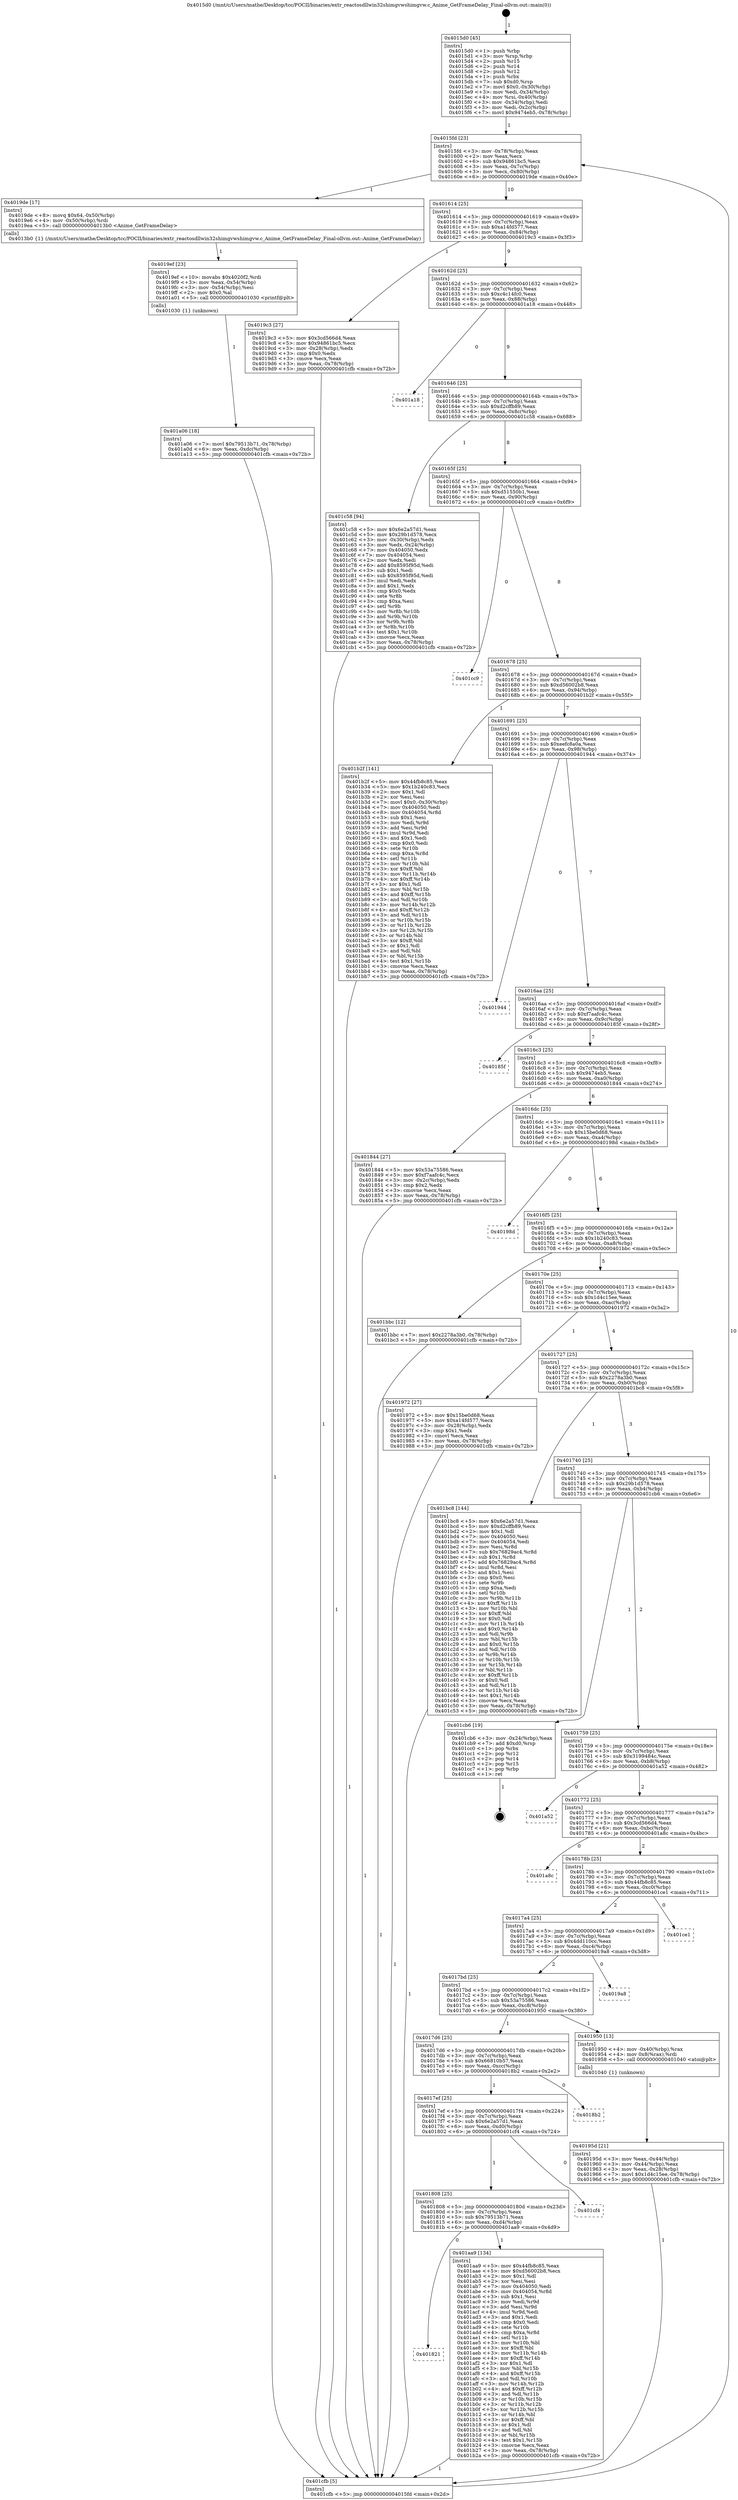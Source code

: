 digraph "0x4015d0" {
  label = "0x4015d0 (/mnt/c/Users/mathe/Desktop/tcc/POCII/binaries/extr_reactosdllwin32shimgvwshimgvw.c_Anime_GetFrameDelay_Final-ollvm.out::main(0))"
  labelloc = "t"
  node[shape=record]

  Entry [label="",width=0.3,height=0.3,shape=circle,fillcolor=black,style=filled]
  "0x4015fd" [label="{
     0x4015fd [23]\l
     | [instrs]\l
     &nbsp;&nbsp;0x4015fd \<+3\>: mov -0x78(%rbp),%eax\l
     &nbsp;&nbsp;0x401600 \<+2\>: mov %eax,%ecx\l
     &nbsp;&nbsp;0x401602 \<+6\>: sub $0x94861bc5,%ecx\l
     &nbsp;&nbsp;0x401608 \<+3\>: mov %eax,-0x7c(%rbp)\l
     &nbsp;&nbsp;0x40160b \<+3\>: mov %ecx,-0x80(%rbp)\l
     &nbsp;&nbsp;0x40160e \<+6\>: je 00000000004019de \<main+0x40e\>\l
  }"]
  "0x4019de" [label="{
     0x4019de [17]\l
     | [instrs]\l
     &nbsp;&nbsp;0x4019de \<+8\>: movq $0x64,-0x50(%rbp)\l
     &nbsp;&nbsp;0x4019e6 \<+4\>: mov -0x50(%rbp),%rdi\l
     &nbsp;&nbsp;0x4019ea \<+5\>: call 00000000004013b0 \<Anime_GetFrameDelay\>\l
     | [calls]\l
     &nbsp;&nbsp;0x4013b0 \{1\} (/mnt/c/Users/mathe/Desktop/tcc/POCII/binaries/extr_reactosdllwin32shimgvwshimgvw.c_Anime_GetFrameDelay_Final-ollvm.out::Anime_GetFrameDelay)\l
  }"]
  "0x401614" [label="{
     0x401614 [25]\l
     | [instrs]\l
     &nbsp;&nbsp;0x401614 \<+5\>: jmp 0000000000401619 \<main+0x49\>\l
     &nbsp;&nbsp;0x401619 \<+3\>: mov -0x7c(%rbp),%eax\l
     &nbsp;&nbsp;0x40161c \<+5\>: sub $0xa14fd577,%eax\l
     &nbsp;&nbsp;0x401621 \<+6\>: mov %eax,-0x84(%rbp)\l
     &nbsp;&nbsp;0x401627 \<+6\>: je 00000000004019c3 \<main+0x3f3\>\l
  }"]
  Exit [label="",width=0.3,height=0.3,shape=circle,fillcolor=black,style=filled,peripheries=2]
  "0x4019c3" [label="{
     0x4019c3 [27]\l
     | [instrs]\l
     &nbsp;&nbsp;0x4019c3 \<+5\>: mov $0x3cd566d4,%eax\l
     &nbsp;&nbsp;0x4019c8 \<+5\>: mov $0x94861bc5,%ecx\l
     &nbsp;&nbsp;0x4019cd \<+3\>: mov -0x28(%rbp),%edx\l
     &nbsp;&nbsp;0x4019d0 \<+3\>: cmp $0x0,%edx\l
     &nbsp;&nbsp;0x4019d3 \<+3\>: cmove %ecx,%eax\l
     &nbsp;&nbsp;0x4019d6 \<+3\>: mov %eax,-0x78(%rbp)\l
     &nbsp;&nbsp;0x4019d9 \<+5\>: jmp 0000000000401cfb \<main+0x72b\>\l
  }"]
  "0x40162d" [label="{
     0x40162d [25]\l
     | [instrs]\l
     &nbsp;&nbsp;0x40162d \<+5\>: jmp 0000000000401632 \<main+0x62\>\l
     &nbsp;&nbsp;0x401632 \<+3\>: mov -0x7c(%rbp),%eax\l
     &nbsp;&nbsp;0x401635 \<+5\>: sub $0xc4c14fc0,%eax\l
     &nbsp;&nbsp;0x40163a \<+6\>: mov %eax,-0x88(%rbp)\l
     &nbsp;&nbsp;0x401640 \<+6\>: je 0000000000401a18 \<main+0x448\>\l
  }"]
  "0x401821" [label="{
     0x401821\l
  }", style=dashed]
  "0x401a18" [label="{
     0x401a18\l
  }", style=dashed]
  "0x401646" [label="{
     0x401646 [25]\l
     | [instrs]\l
     &nbsp;&nbsp;0x401646 \<+5\>: jmp 000000000040164b \<main+0x7b\>\l
     &nbsp;&nbsp;0x40164b \<+3\>: mov -0x7c(%rbp),%eax\l
     &nbsp;&nbsp;0x40164e \<+5\>: sub $0xd2cffb89,%eax\l
     &nbsp;&nbsp;0x401653 \<+6\>: mov %eax,-0x8c(%rbp)\l
     &nbsp;&nbsp;0x401659 \<+6\>: je 0000000000401c58 \<main+0x688\>\l
  }"]
  "0x401aa9" [label="{
     0x401aa9 [134]\l
     | [instrs]\l
     &nbsp;&nbsp;0x401aa9 \<+5\>: mov $0x44fb8c85,%eax\l
     &nbsp;&nbsp;0x401aae \<+5\>: mov $0xd56002b8,%ecx\l
     &nbsp;&nbsp;0x401ab3 \<+2\>: mov $0x1,%dl\l
     &nbsp;&nbsp;0x401ab5 \<+2\>: xor %esi,%esi\l
     &nbsp;&nbsp;0x401ab7 \<+7\>: mov 0x404050,%edi\l
     &nbsp;&nbsp;0x401abe \<+8\>: mov 0x404054,%r8d\l
     &nbsp;&nbsp;0x401ac6 \<+3\>: sub $0x1,%esi\l
     &nbsp;&nbsp;0x401ac9 \<+3\>: mov %edi,%r9d\l
     &nbsp;&nbsp;0x401acc \<+3\>: add %esi,%r9d\l
     &nbsp;&nbsp;0x401acf \<+4\>: imul %r9d,%edi\l
     &nbsp;&nbsp;0x401ad3 \<+3\>: and $0x1,%edi\l
     &nbsp;&nbsp;0x401ad6 \<+3\>: cmp $0x0,%edi\l
     &nbsp;&nbsp;0x401ad9 \<+4\>: sete %r10b\l
     &nbsp;&nbsp;0x401add \<+4\>: cmp $0xa,%r8d\l
     &nbsp;&nbsp;0x401ae1 \<+4\>: setl %r11b\l
     &nbsp;&nbsp;0x401ae5 \<+3\>: mov %r10b,%bl\l
     &nbsp;&nbsp;0x401ae8 \<+3\>: xor $0xff,%bl\l
     &nbsp;&nbsp;0x401aeb \<+3\>: mov %r11b,%r14b\l
     &nbsp;&nbsp;0x401aee \<+4\>: xor $0xff,%r14b\l
     &nbsp;&nbsp;0x401af2 \<+3\>: xor $0x1,%dl\l
     &nbsp;&nbsp;0x401af5 \<+3\>: mov %bl,%r15b\l
     &nbsp;&nbsp;0x401af8 \<+4\>: and $0xff,%r15b\l
     &nbsp;&nbsp;0x401afc \<+3\>: and %dl,%r10b\l
     &nbsp;&nbsp;0x401aff \<+3\>: mov %r14b,%r12b\l
     &nbsp;&nbsp;0x401b02 \<+4\>: and $0xff,%r12b\l
     &nbsp;&nbsp;0x401b06 \<+3\>: and %dl,%r11b\l
     &nbsp;&nbsp;0x401b09 \<+3\>: or %r10b,%r15b\l
     &nbsp;&nbsp;0x401b0c \<+3\>: or %r11b,%r12b\l
     &nbsp;&nbsp;0x401b0f \<+3\>: xor %r12b,%r15b\l
     &nbsp;&nbsp;0x401b12 \<+3\>: or %r14b,%bl\l
     &nbsp;&nbsp;0x401b15 \<+3\>: xor $0xff,%bl\l
     &nbsp;&nbsp;0x401b18 \<+3\>: or $0x1,%dl\l
     &nbsp;&nbsp;0x401b1b \<+2\>: and %dl,%bl\l
     &nbsp;&nbsp;0x401b1d \<+3\>: or %bl,%r15b\l
     &nbsp;&nbsp;0x401b20 \<+4\>: test $0x1,%r15b\l
     &nbsp;&nbsp;0x401b24 \<+3\>: cmovne %ecx,%eax\l
     &nbsp;&nbsp;0x401b27 \<+3\>: mov %eax,-0x78(%rbp)\l
     &nbsp;&nbsp;0x401b2a \<+5\>: jmp 0000000000401cfb \<main+0x72b\>\l
  }"]
  "0x401c58" [label="{
     0x401c58 [94]\l
     | [instrs]\l
     &nbsp;&nbsp;0x401c58 \<+5\>: mov $0x6e2a57d1,%eax\l
     &nbsp;&nbsp;0x401c5d \<+5\>: mov $0x29b1d578,%ecx\l
     &nbsp;&nbsp;0x401c62 \<+3\>: mov -0x30(%rbp),%edx\l
     &nbsp;&nbsp;0x401c65 \<+3\>: mov %edx,-0x24(%rbp)\l
     &nbsp;&nbsp;0x401c68 \<+7\>: mov 0x404050,%edx\l
     &nbsp;&nbsp;0x401c6f \<+7\>: mov 0x404054,%esi\l
     &nbsp;&nbsp;0x401c76 \<+2\>: mov %edx,%edi\l
     &nbsp;&nbsp;0x401c78 \<+6\>: add $0x8595f95d,%edi\l
     &nbsp;&nbsp;0x401c7e \<+3\>: sub $0x1,%edi\l
     &nbsp;&nbsp;0x401c81 \<+6\>: sub $0x8595f95d,%edi\l
     &nbsp;&nbsp;0x401c87 \<+3\>: imul %edi,%edx\l
     &nbsp;&nbsp;0x401c8a \<+3\>: and $0x1,%edx\l
     &nbsp;&nbsp;0x401c8d \<+3\>: cmp $0x0,%edx\l
     &nbsp;&nbsp;0x401c90 \<+4\>: sete %r8b\l
     &nbsp;&nbsp;0x401c94 \<+3\>: cmp $0xa,%esi\l
     &nbsp;&nbsp;0x401c97 \<+4\>: setl %r9b\l
     &nbsp;&nbsp;0x401c9b \<+3\>: mov %r8b,%r10b\l
     &nbsp;&nbsp;0x401c9e \<+3\>: and %r9b,%r10b\l
     &nbsp;&nbsp;0x401ca1 \<+3\>: xor %r9b,%r8b\l
     &nbsp;&nbsp;0x401ca4 \<+3\>: or %r8b,%r10b\l
     &nbsp;&nbsp;0x401ca7 \<+4\>: test $0x1,%r10b\l
     &nbsp;&nbsp;0x401cab \<+3\>: cmovne %ecx,%eax\l
     &nbsp;&nbsp;0x401cae \<+3\>: mov %eax,-0x78(%rbp)\l
     &nbsp;&nbsp;0x401cb1 \<+5\>: jmp 0000000000401cfb \<main+0x72b\>\l
  }"]
  "0x40165f" [label="{
     0x40165f [25]\l
     | [instrs]\l
     &nbsp;&nbsp;0x40165f \<+5\>: jmp 0000000000401664 \<main+0x94\>\l
     &nbsp;&nbsp;0x401664 \<+3\>: mov -0x7c(%rbp),%eax\l
     &nbsp;&nbsp;0x401667 \<+5\>: sub $0xd51550b1,%eax\l
     &nbsp;&nbsp;0x40166c \<+6\>: mov %eax,-0x90(%rbp)\l
     &nbsp;&nbsp;0x401672 \<+6\>: je 0000000000401cc9 \<main+0x6f9\>\l
  }"]
  "0x401808" [label="{
     0x401808 [25]\l
     | [instrs]\l
     &nbsp;&nbsp;0x401808 \<+5\>: jmp 000000000040180d \<main+0x23d\>\l
     &nbsp;&nbsp;0x40180d \<+3\>: mov -0x7c(%rbp),%eax\l
     &nbsp;&nbsp;0x401810 \<+5\>: sub $0x79513b71,%eax\l
     &nbsp;&nbsp;0x401815 \<+6\>: mov %eax,-0xd4(%rbp)\l
     &nbsp;&nbsp;0x40181b \<+6\>: je 0000000000401aa9 \<main+0x4d9\>\l
  }"]
  "0x401cc9" [label="{
     0x401cc9\l
  }", style=dashed]
  "0x401678" [label="{
     0x401678 [25]\l
     | [instrs]\l
     &nbsp;&nbsp;0x401678 \<+5\>: jmp 000000000040167d \<main+0xad\>\l
     &nbsp;&nbsp;0x40167d \<+3\>: mov -0x7c(%rbp),%eax\l
     &nbsp;&nbsp;0x401680 \<+5\>: sub $0xd56002b8,%eax\l
     &nbsp;&nbsp;0x401685 \<+6\>: mov %eax,-0x94(%rbp)\l
     &nbsp;&nbsp;0x40168b \<+6\>: je 0000000000401b2f \<main+0x55f\>\l
  }"]
  "0x401cf4" [label="{
     0x401cf4\l
  }", style=dashed]
  "0x401b2f" [label="{
     0x401b2f [141]\l
     | [instrs]\l
     &nbsp;&nbsp;0x401b2f \<+5\>: mov $0x44fb8c85,%eax\l
     &nbsp;&nbsp;0x401b34 \<+5\>: mov $0x1b240c83,%ecx\l
     &nbsp;&nbsp;0x401b39 \<+2\>: mov $0x1,%dl\l
     &nbsp;&nbsp;0x401b3b \<+2\>: xor %esi,%esi\l
     &nbsp;&nbsp;0x401b3d \<+7\>: movl $0x0,-0x30(%rbp)\l
     &nbsp;&nbsp;0x401b44 \<+7\>: mov 0x404050,%edi\l
     &nbsp;&nbsp;0x401b4b \<+8\>: mov 0x404054,%r8d\l
     &nbsp;&nbsp;0x401b53 \<+3\>: sub $0x1,%esi\l
     &nbsp;&nbsp;0x401b56 \<+3\>: mov %edi,%r9d\l
     &nbsp;&nbsp;0x401b59 \<+3\>: add %esi,%r9d\l
     &nbsp;&nbsp;0x401b5c \<+4\>: imul %r9d,%edi\l
     &nbsp;&nbsp;0x401b60 \<+3\>: and $0x1,%edi\l
     &nbsp;&nbsp;0x401b63 \<+3\>: cmp $0x0,%edi\l
     &nbsp;&nbsp;0x401b66 \<+4\>: sete %r10b\l
     &nbsp;&nbsp;0x401b6a \<+4\>: cmp $0xa,%r8d\l
     &nbsp;&nbsp;0x401b6e \<+4\>: setl %r11b\l
     &nbsp;&nbsp;0x401b72 \<+3\>: mov %r10b,%bl\l
     &nbsp;&nbsp;0x401b75 \<+3\>: xor $0xff,%bl\l
     &nbsp;&nbsp;0x401b78 \<+3\>: mov %r11b,%r14b\l
     &nbsp;&nbsp;0x401b7b \<+4\>: xor $0xff,%r14b\l
     &nbsp;&nbsp;0x401b7f \<+3\>: xor $0x1,%dl\l
     &nbsp;&nbsp;0x401b82 \<+3\>: mov %bl,%r15b\l
     &nbsp;&nbsp;0x401b85 \<+4\>: and $0xff,%r15b\l
     &nbsp;&nbsp;0x401b89 \<+3\>: and %dl,%r10b\l
     &nbsp;&nbsp;0x401b8c \<+3\>: mov %r14b,%r12b\l
     &nbsp;&nbsp;0x401b8f \<+4\>: and $0xff,%r12b\l
     &nbsp;&nbsp;0x401b93 \<+3\>: and %dl,%r11b\l
     &nbsp;&nbsp;0x401b96 \<+3\>: or %r10b,%r15b\l
     &nbsp;&nbsp;0x401b99 \<+3\>: or %r11b,%r12b\l
     &nbsp;&nbsp;0x401b9c \<+3\>: xor %r12b,%r15b\l
     &nbsp;&nbsp;0x401b9f \<+3\>: or %r14b,%bl\l
     &nbsp;&nbsp;0x401ba2 \<+3\>: xor $0xff,%bl\l
     &nbsp;&nbsp;0x401ba5 \<+3\>: or $0x1,%dl\l
     &nbsp;&nbsp;0x401ba8 \<+2\>: and %dl,%bl\l
     &nbsp;&nbsp;0x401baa \<+3\>: or %bl,%r15b\l
     &nbsp;&nbsp;0x401bad \<+4\>: test $0x1,%r15b\l
     &nbsp;&nbsp;0x401bb1 \<+3\>: cmovne %ecx,%eax\l
     &nbsp;&nbsp;0x401bb4 \<+3\>: mov %eax,-0x78(%rbp)\l
     &nbsp;&nbsp;0x401bb7 \<+5\>: jmp 0000000000401cfb \<main+0x72b\>\l
  }"]
  "0x401691" [label="{
     0x401691 [25]\l
     | [instrs]\l
     &nbsp;&nbsp;0x401691 \<+5\>: jmp 0000000000401696 \<main+0xc6\>\l
     &nbsp;&nbsp;0x401696 \<+3\>: mov -0x7c(%rbp),%eax\l
     &nbsp;&nbsp;0x401699 \<+5\>: sub $0xeefc8a0a,%eax\l
     &nbsp;&nbsp;0x40169e \<+6\>: mov %eax,-0x98(%rbp)\l
     &nbsp;&nbsp;0x4016a4 \<+6\>: je 0000000000401944 \<main+0x374\>\l
  }"]
  "0x4017ef" [label="{
     0x4017ef [25]\l
     | [instrs]\l
     &nbsp;&nbsp;0x4017ef \<+5\>: jmp 00000000004017f4 \<main+0x224\>\l
     &nbsp;&nbsp;0x4017f4 \<+3\>: mov -0x7c(%rbp),%eax\l
     &nbsp;&nbsp;0x4017f7 \<+5\>: sub $0x6e2a57d1,%eax\l
     &nbsp;&nbsp;0x4017fc \<+6\>: mov %eax,-0xd0(%rbp)\l
     &nbsp;&nbsp;0x401802 \<+6\>: je 0000000000401cf4 \<main+0x724\>\l
  }"]
  "0x401944" [label="{
     0x401944\l
  }", style=dashed]
  "0x4016aa" [label="{
     0x4016aa [25]\l
     | [instrs]\l
     &nbsp;&nbsp;0x4016aa \<+5\>: jmp 00000000004016af \<main+0xdf\>\l
     &nbsp;&nbsp;0x4016af \<+3\>: mov -0x7c(%rbp),%eax\l
     &nbsp;&nbsp;0x4016b2 \<+5\>: sub $0xf7aafc4c,%eax\l
     &nbsp;&nbsp;0x4016b7 \<+6\>: mov %eax,-0x9c(%rbp)\l
     &nbsp;&nbsp;0x4016bd \<+6\>: je 000000000040185f \<main+0x28f\>\l
  }"]
  "0x4018b2" [label="{
     0x4018b2\l
  }", style=dashed]
  "0x40185f" [label="{
     0x40185f\l
  }", style=dashed]
  "0x4016c3" [label="{
     0x4016c3 [25]\l
     | [instrs]\l
     &nbsp;&nbsp;0x4016c3 \<+5\>: jmp 00000000004016c8 \<main+0xf8\>\l
     &nbsp;&nbsp;0x4016c8 \<+3\>: mov -0x7c(%rbp),%eax\l
     &nbsp;&nbsp;0x4016cb \<+5\>: sub $0x9474eb5,%eax\l
     &nbsp;&nbsp;0x4016d0 \<+6\>: mov %eax,-0xa0(%rbp)\l
     &nbsp;&nbsp;0x4016d6 \<+6\>: je 0000000000401844 \<main+0x274\>\l
  }"]
  "0x401a06" [label="{
     0x401a06 [18]\l
     | [instrs]\l
     &nbsp;&nbsp;0x401a06 \<+7\>: movl $0x79513b71,-0x78(%rbp)\l
     &nbsp;&nbsp;0x401a0d \<+6\>: mov %eax,-0xdc(%rbp)\l
     &nbsp;&nbsp;0x401a13 \<+5\>: jmp 0000000000401cfb \<main+0x72b\>\l
  }"]
  "0x401844" [label="{
     0x401844 [27]\l
     | [instrs]\l
     &nbsp;&nbsp;0x401844 \<+5\>: mov $0x53a75586,%eax\l
     &nbsp;&nbsp;0x401849 \<+5\>: mov $0xf7aafc4c,%ecx\l
     &nbsp;&nbsp;0x40184e \<+3\>: mov -0x2c(%rbp),%edx\l
     &nbsp;&nbsp;0x401851 \<+3\>: cmp $0x2,%edx\l
     &nbsp;&nbsp;0x401854 \<+3\>: cmovne %ecx,%eax\l
     &nbsp;&nbsp;0x401857 \<+3\>: mov %eax,-0x78(%rbp)\l
     &nbsp;&nbsp;0x40185a \<+5\>: jmp 0000000000401cfb \<main+0x72b\>\l
  }"]
  "0x4016dc" [label="{
     0x4016dc [25]\l
     | [instrs]\l
     &nbsp;&nbsp;0x4016dc \<+5\>: jmp 00000000004016e1 \<main+0x111\>\l
     &nbsp;&nbsp;0x4016e1 \<+3\>: mov -0x7c(%rbp),%eax\l
     &nbsp;&nbsp;0x4016e4 \<+5\>: sub $0x15be0d68,%eax\l
     &nbsp;&nbsp;0x4016e9 \<+6\>: mov %eax,-0xa4(%rbp)\l
     &nbsp;&nbsp;0x4016ef \<+6\>: je 000000000040198d \<main+0x3bd\>\l
  }"]
  "0x401cfb" [label="{
     0x401cfb [5]\l
     | [instrs]\l
     &nbsp;&nbsp;0x401cfb \<+5\>: jmp 00000000004015fd \<main+0x2d\>\l
  }"]
  "0x4015d0" [label="{
     0x4015d0 [45]\l
     | [instrs]\l
     &nbsp;&nbsp;0x4015d0 \<+1\>: push %rbp\l
     &nbsp;&nbsp;0x4015d1 \<+3\>: mov %rsp,%rbp\l
     &nbsp;&nbsp;0x4015d4 \<+2\>: push %r15\l
     &nbsp;&nbsp;0x4015d6 \<+2\>: push %r14\l
     &nbsp;&nbsp;0x4015d8 \<+2\>: push %r12\l
     &nbsp;&nbsp;0x4015da \<+1\>: push %rbx\l
     &nbsp;&nbsp;0x4015db \<+7\>: sub $0xd0,%rsp\l
     &nbsp;&nbsp;0x4015e2 \<+7\>: movl $0x0,-0x30(%rbp)\l
     &nbsp;&nbsp;0x4015e9 \<+3\>: mov %edi,-0x34(%rbp)\l
     &nbsp;&nbsp;0x4015ec \<+4\>: mov %rsi,-0x40(%rbp)\l
     &nbsp;&nbsp;0x4015f0 \<+3\>: mov -0x34(%rbp),%edi\l
     &nbsp;&nbsp;0x4015f3 \<+3\>: mov %edi,-0x2c(%rbp)\l
     &nbsp;&nbsp;0x4015f6 \<+7\>: movl $0x9474eb5,-0x78(%rbp)\l
  }"]
  "0x4019ef" [label="{
     0x4019ef [23]\l
     | [instrs]\l
     &nbsp;&nbsp;0x4019ef \<+10\>: movabs $0x4020f2,%rdi\l
     &nbsp;&nbsp;0x4019f9 \<+3\>: mov %eax,-0x54(%rbp)\l
     &nbsp;&nbsp;0x4019fc \<+3\>: mov -0x54(%rbp),%esi\l
     &nbsp;&nbsp;0x4019ff \<+2\>: mov $0x0,%al\l
     &nbsp;&nbsp;0x401a01 \<+5\>: call 0000000000401030 \<printf@plt\>\l
     | [calls]\l
     &nbsp;&nbsp;0x401030 \{1\} (unknown)\l
  }"]
  "0x40198d" [label="{
     0x40198d\l
  }", style=dashed]
  "0x4016f5" [label="{
     0x4016f5 [25]\l
     | [instrs]\l
     &nbsp;&nbsp;0x4016f5 \<+5\>: jmp 00000000004016fa \<main+0x12a\>\l
     &nbsp;&nbsp;0x4016fa \<+3\>: mov -0x7c(%rbp),%eax\l
     &nbsp;&nbsp;0x4016fd \<+5\>: sub $0x1b240c83,%eax\l
     &nbsp;&nbsp;0x401702 \<+6\>: mov %eax,-0xa8(%rbp)\l
     &nbsp;&nbsp;0x401708 \<+6\>: je 0000000000401bbc \<main+0x5ec\>\l
  }"]
  "0x40195d" [label="{
     0x40195d [21]\l
     | [instrs]\l
     &nbsp;&nbsp;0x40195d \<+3\>: mov %eax,-0x44(%rbp)\l
     &nbsp;&nbsp;0x401960 \<+3\>: mov -0x44(%rbp),%eax\l
     &nbsp;&nbsp;0x401963 \<+3\>: mov %eax,-0x28(%rbp)\l
     &nbsp;&nbsp;0x401966 \<+7\>: movl $0x1d4c15ee,-0x78(%rbp)\l
     &nbsp;&nbsp;0x40196d \<+5\>: jmp 0000000000401cfb \<main+0x72b\>\l
  }"]
  "0x401bbc" [label="{
     0x401bbc [12]\l
     | [instrs]\l
     &nbsp;&nbsp;0x401bbc \<+7\>: movl $0x2278a3b0,-0x78(%rbp)\l
     &nbsp;&nbsp;0x401bc3 \<+5\>: jmp 0000000000401cfb \<main+0x72b\>\l
  }"]
  "0x40170e" [label="{
     0x40170e [25]\l
     | [instrs]\l
     &nbsp;&nbsp;0x40170e \<+5\>: jmp 0000000000401713 \<main+0x143\>\l
     &nbsp;&nbsp;0x401713 \<+3\>: mov -0x7c(%rbp),%eax\l
     &nbsp;&nbsp;0x401716 \<+5\>: sub $0x1d4c15ee,%eax\l
     &nbsp;&nbsp;0x40171b \<+6\>: mov %eax,-0xac(%rbp)\l
     &nbsp;&nbsp;0x401721 \<+6\>: je 0000000000401972 \<main+0x3a2\>\l
  }"]
  "0x4017d6" [label="{
     0x4017d6 [25]\l
     | [instrs]\l
     &nbsp;&nbsp;0x4017d6 \<+5\>: jmp 00000000004017db \<main+0x20b\>\l
     &nbsp;&nbsp;0x4017db \<+3\>: mov -0x7c(%rbp),%eax\l
     &nbsp;&nbsp;0x4017de \<+5\>: sub $0x66810b57,%eax\l
     &nbsp;&nbsp;0x4017e3 \<+6\>: mov %eax,-0xcc(%rbp)\l
     &nbsp;&nbsp;0x4017e9 \<+6\>: je 00000000004018b2 \<main+0x2e2\>\l
  }"]
  "0x401972" [label="{
     0x401972 [27]\l
     | [instrs]\l
     &nbsp;&nbsp;0x401972 \<+5\>: mov $0x15be0d68,%eax\l
     &nbsp;&nbsp;0x401977 \<+5\>: mov $0xa14fd577,%ecx\l
     &nbsp;&nbsp;0x40197c \<+3\>: mov -0x28(%rbp),%edx\l
     &nbsp;&nbsp;0x40197f \<+3\>: cmp $0x1,%edx\l
     &nbsp;&nbsp;0x401982 \<+3\>: cmovl %ecx,%eax\l
     &nbsp;&nbsp;0x401985 \<+3\>: mov %eax,-0x78(%rbp)\l
     &nbsp;&nbsp;0x401988 \<+5\>: jmp 0000000000401cfb \<main+0x72b\>\l
  }"]
  "0x401727" [label="{
     0x401727 [25]\l
     | [instrs]\l
     &nbsp;&nbsp;0x401727 \<+5\>: jmp 000000000040172c \<main+0x15c\>\l
     &nbsp;&nbsp;0x40172c \<+3\>: mov -0x7c(%rbp),%eax\l
     &nbsp;&nbsp;0x40172f \<+5\>: sub $0x2278a3b0,%eax\l
     &nbsp;&nbsp;0x401734 \<+6\>: mov %eax,-0xb0(%rbp)\l
     &nbsp;&nbsp;0x40173a \<+6\>: je 0000000000401bc8 \<main+0x5f8\>\l
  }"]
  "0x401950" [label="{
     0x401950 [13]\l
     | [instrs]\l
     &nbsp;&nbsp;0x401950 \<+4\>: mov -0x40(%rbp),%rax\l
     &nbsp;&nbsp;0x401954 \<+4\>: mov 0x8(%rax),%rdi\l
     &nbsp;&nbsp;0x401958 \<+5\>: call 0000000000401040 \<atoi@plt\>\l
     | [calls]\l
     &nbsp;&nbsp;0x401040 \{1\} (unknown)\l
  }"]
  "0x401bc8" [label="{
     0x401bc8 [144]\l
     | [instrs]\l
     &nbsp;&nbsp;0x401bc8 \<+5\>: mov $0x6e2a57d1,%eax\l
     &nbsp;&nbsp;0x401bcd \<+5\>: mov $0xd2cffb89,%ecx\l
     &nbsp;&nbsp;0x401bd2 \<+2\>: mov $0x1,%dl\l
     &nbsp;&nbsp;0x401bd4 \<+7\>: mov 0x404050,%esi\l
     &nbsp;&nbsp;0x401bdb \<+7\>: mov 0x404054,%edi\l
     &nbsp;&nbsp;0x401be2 \<+3\>: mov %esi,%r8d\l
     &nbsp;&nbsp;0x401be5 \<+7\>: sub $0x76829ac4,%r8d\l
     &nbsp;&nbsp;0x401bec \<+4\>: sub $0x1,%r8d\l
     &nbsp;&nbsp;0x401bf0 \<+7\>: add $0x76829ac4,%r8d\l
     &nbsp;&nbsp;0x401bf7 \<+4\>: imul %r8d,%esi\l
     &nbsp;&nbsp;0x401bfb \<+3\>: and $0x1,%esi\l
     &nbsp;&nbsp;0x401bfe \<+3\>: cmp $0x0,%esi\l
     &nbsp;&nbsp;0x401c01 \<+4\>: sete %r9b\l
     &nbsp;&nbsp;0x401c05 \<+3\>: cmp $0xa,%edi\l
     &nbsp;&nbsp;0x401c08 \<+4\>: setl %r10b\l
     &nbsp;&nbsp;0x401c0c \<+3\>: mov %r9b,%r11b\l
     &nbsp;&nbsp;0x401c0f \<+4\>: xor $0xff,%r11b\l
     &nbsp;&nbsp;0x401c13 \<+3\>: mov %r10b,%bl\l
     &nbsp;&nbsp;0x401c16 \<+3\>: xor $0xff,%bl\l
     &nbsp;&nbsp;0x401c19 \<+3\>: xor $0x0,%dl\l
     &nbsp;&nbsp;0x401c1c \<+3\>: mov %r11b,%r14b\l
     &nbsp;&nbsp;0x401c1f \<+4\>: and $0x0,%r14b\l
     &nbsp;&nbsp;0x401c23 \<+3\>: and %dl,%r9b\l
     &nbsp;&nbsp;0x401c26 \<+3\>: mov %bl,%r15b\l
     &nbsp;&nbsp;0x401c29 \<+4\>: and $0x0,%r15b\l
     &nbsp;&nbsp;0x401c2d \<+3\>: and %dl,%r10b\l
     &nbsp;&nbsp;0x401c30 \<+3\>: or %r9b,%r14b\l
     &nbsp;&nbsp;0x401c33 \<+3\>: or %r10b,%r15b\l
     &nbsp;&nbsp;0x401c36 \<+3\>: xor %r15b,%r14b\l
     &nbsp;&nbsp;0x401c39 \<+3\>: or %bl,%r11b\l
     &nbsp;&nbsp;0x401c3c \<+4\>: xor $0xff,%r11b\l
     &nbsp;&nbsp;0x401c40 \<+3\>: or $0x0,%dl\l
     &nbsp;&nbsp;0x401c43 \<+3\>: and %dl,%r11b\l
     &nbsp;&nbsp;0x401c46 \<+3\>: or %r11b,%r14b\l
     &nbsp;&nbsp;0x401c49 \<+4\>: test $0x1,%r14b\l
     &nbsp;&nbsp;0x401c4d \<+3\>: cmovne %ecx,%eax\l
     &nbsp;&nbsp;0x401c50 \<+3\>: mov %eax,-0x78(%rbp)\l
     &nbsp;&nbsp;0x401c53 \<+5\>: jmp 0000000000401cfb \<main+0x72b\>\l
  }"]
  "0x401740" [label="{
     0x401740 [25]\l
     | [instrs]\l
     &nbsp;&nbsp;0x401740 \<+5\>: jmp 0000000000401745 \<main+0x175\>\l
     &nbsp;&nbsp;0x401745 \<+3\>: mov -0x7c(%rbp),%eax\l
     &nbsp;&nbsp;0x401748 \<+5\>: sub $0x29b1d578,%eax\l
     &nbsp;&nbsp;0x40174d \<+6\>: mov %eax,-0xb4(%rbp)\l
     &nbsp;&nbsp;0x401753 \<+6\>: je 0000000000401cb6 \<main+0x6e6\>\l
  }"]
  "0x4017bd" [label="{
     0x4017bd [25]\l
     | [instrs]\l
     &nbsp;&nbsp;0x4017bd \<+5\>: jmp 00000000004017c2 \<main+0x1f2\>\l
     &nbsp;&nbsp;0x4017c2 \<+3\>: mov -0x7c(%rbp),%eax\l
     &nbsp;&nbsp;0x4017c5 \<+5\>: sub $0x53a75586,%eax\l
     &nbsp;&nbsp;0x4017ca \<+6\>: mov %eax,-0xc8(%rbp)\l
     &nbsp;&nbsp;0x4017d0 \<+6\>: je 0000000000401950 \<main+0x380\>\l
  }"]
  "0x401cb6" [label="{
     0x401cb6 [19]\l
     | [instrs]\l
     &nbsp;&nbsp;0x401cb6 \<+3\>: mov -0x24(%rbp),%eax\l
     &nbsp;&nbsp;0x401cb9 \<+7\>: add $0xd0,%rsp\l
     &nbsp;&nbsp;0x401cc0 \<+1\>: pop %rbx\l
     &nbsp;&nbsp;0x401cc1 \<+2\>: pop %r12\l
     &nbsp;&nbsp;0x401cc3 \<+2\>: pop %r14\l
     &nbsp;&nbsp;0x401cc5 \<+2\>: pop %r15\l
     &nbsp;&nbsp;0x401cc7 \<+1\>: pop %rbp\l
     &nbsp;&nbsp;0x401cc8 \<+1\>: ret\l
  }"]
  "0x401759" [label="{
     0x401759 [25]\l
     | [instrs]\l
     &nbsp;&nbsp;0x401759 \<+5\>: jmp 000000000040175e \<main+0x18e\>\l
     &nbsp;&nbsp;0x40175e \<+3\>: mov -0x7c(%rbp),%eax\l
     &nbsp;&nbsp;0x401761 \<+5\>: sub $0x3199484c,%eax\l
     &nbsp;&nbsp;0x401766 \<+6\>: mov %eax,-0xb8(%rbp)\l
     &nbsp;&nbsp;0x40176c \<+6\>: je 0000000000401a52 \<main+0x482\>\l
  }"]
  "0x4019a8" [label="{
     0x4019a8\l
  }", style=dashed]
  "0x401a52" [label="{
     0x401a52\l
  }", style=dashed]
  "0x401772" [label="{
     0x401772 [25]\l
     | [instrs]\l
     &nbsp;&nbsp;0x401772 \<+5\>: jmp 0000000000401777 \<main+0x1a7\>\l
     &nbsp;&nbsp;0x401777 \<+3\>: mov -0x7c(%rbp),%eax\l
     &nbsp;&nbsp;0x40177a \<+5\>: sub $0x3cd566d4,%eax\l
     &nbsp;&nbsp;0x40177f \<+6\>: mov %eax,-0xbc(%rbp)\l
     &nbsp;&nbsp;0x401785 \<+6\>: je 0000000000401a8c \<main+0x4bc\>\l
  }"]
  "0x4017a4" [label="{
     0x4017a4 [25]\l
     | [instrs]\l
     &nbsp;&nbsp;0x4017a4 \<+5\>: jmp 00000000004017a9 \<main+0x1d9\>\l
     &nbsp;&nbsp;0x4017a9 \<+3\>: mov -0x7c(%rbp),%eax\l
     &nbsp;&nbsp;0x4017ac \<+5\>: sub $0x4dd110cc,%eax\l
     &nbsp;&nbsp;0x4017b1 \<+6\>: mov %eax,-0xc4(%rbp)\l
     &nbsp;&nbsp;0x4017b7 \<+6\>: je 00000000004019a8 \<main+0x3d8\>\l
  }"]
  "0x401a8c" [label="{
     0x401a8c\l
  }", style=dashed]
  "0x40178b" [label="{
     0x40178b [25]\l
     | [instrs]\l
     &nbsp;&nbsp;0x40178b \<+5\>: jmp 0000000000401790 \<main+0x1c0\>\l
     &nbsp;&nbsp;0x401790 \<+3\>: mov -0x7c(%rbp),%eax\l
     &nbsp;&nbsp;0x401793 \<+5\>: sub $0x44fb8c85,%eax\l
     &nbsp;&nbsp;0x401798 \<+6\>: mov %eax,-0xc0(%rbp)\l
     &nbsp;&nbsp;0x40179e \<+6\>: je 0000000000401ce1 \<main+0x711\>\l
  }"]
  "0x401ce1" [label="{
     0x401ce1\l
  }", style=dashed]
  Entry -> "0x4015d0" [label=" 1"]
  "0x4015fd" -> "0x4019de" [label=" 1"]
  "0x4015fd" -> "0x401614" [label=" 10"]
  "0x401cb6" -> Exit [label=" 1"]
  "0x401614" -> "0x4019c3" [label=" 1"]
  "0x401614" -> "0x40162d" [label=" 9"]
  "0x401c58" -> "0x401cfb" [label=" 1"]
  "0x40162d" -> "0x401a18" [label=" 0"]
  "0x40162d" -> "0x401646" [label=" 9"]
  "0x401bc8" -> "0x401cfb" [label=" 1"]
  "0x401646" -> "0x401c58" [label=" 1"]
  "0x401646" -> "0x40165f" [label=" 8"]
  "0x401bbc" -> "0x401cfb" [label=" 1"]
  "0x40165f" -> "0x401cc9" [label=" 0"]
  "0x40165f" -> "0x401678" [label=" 8"]
  "0x401aa9" -> "0x401cfb" [label=" 1"]
  "0x401678" -> "0x401b2f" [label=" 1"]
  "0x401678" -> "0x401691" [label=" 7"]
  "0x401808" -> "0x401821" [label=" 0"]
  "0x401691" -> "0x401944" [label=" 0"]
  "0x401691" -> "0x4016aa" [label=" 7"]
  "0x401b2f" -> "0x401cfb" [label=" 1"]
  "0x4016aa" -> "0x40185f" [label=" 0"]
  "0x4016aa" -> "0x4016c3" [label=" 7"]
  "0x4017ef" -> "0x401808" [label=" 1"]
  "0x4016c3" -> "0x401844" [label=" 1"]
  "0x4016c3" -> "0x4016dc" [label=" 6"]
  "0x401844" -> "0x401cfb" [label=" 1"]
  "0x4015d0" -> "0x4015fd" [label=" 1"]
  "0x401cfb" -> "0x4015fd" [label=" 10"]
  "0x401808" -> "0x401aa9" [label=" 1"]
  "0x4016dc" -> "0x40198d" [label=" 0"]
  "0x4016dc" -> "0x4016f5" [label=" 6"]
  "0x4017d6" -> "0x4017ef" [label=" 1"]
  "0x4016f5" -> "0x401bbc" [label=" 1"]
  "0x4016f5" -> "0x40170e" [label=" 5"]
  "0x4017d6" -> "0x4018b2" [label=" 0"]
  "0x40170e" -> "0x401972" [label=" 1"]
  "0x40170e" -> "0x401727" [label=" 4"]
  "0x4017ef" -> "0x401cf4" [label=" 0"]
  "0x401727" -> "0x401bc8" [label=" 1"]
  "0x401727" -> "0x401740" [label=" 3"]
  "0x401a06" -> "0x401cfb" [label=" 1"]
  "0x401740" -> "0x401cb6" [label=" 1"]
  "0x401740" -> "0x401759" [label=" 2"]
  "0x4019de" -> "0x4019ef" [label=" 1"]
  "0x401759" -> "0x401a52" [label=" 0"]
  "0x401759" -> "0x401772" [label=" 2"]
  "0x4019c3" -> "0x401cfb" [label=" 1"]
  "0x401772" -> "0x401a8c" [label=" 0"]
  "0x401772" -> "0x40178b" [label=" 2"]
  "0x40195d" -> "0x401cfb" [label=" 1"]
  "0x40178b" -> "0x401ce1" [label=" 0"]
  "0x40178b" -> "0x4017a4" [label=" 2"]
  "0x401972" -> "0x401cfb" [label=" 1"]
  "0x4017a4" -> "0x4019a8" [label=" 0"]
  "0x4017a4" -> "0x4017bd" [label=" 2"]
  "0x4019ef" -> "0x401a06" [label=" 1"]
  "0x4017bd" -> "0x401950" [label=" 1"]
  "0x4017bd" -> "0x4017d6" [label=" 1"]
  "0x401950" -> "0x40195d" [label=" 1"]
}
